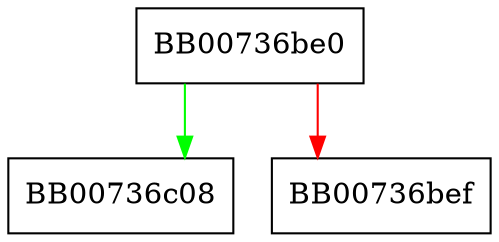 digraph dump_value_doall_arg {
  node [shape="box"];
  graph [splines=ortho];
  BB00736be0 -> BB00736c08 [color="green"];
  BB00736be0 -> BB00736bef [color="red"];
}